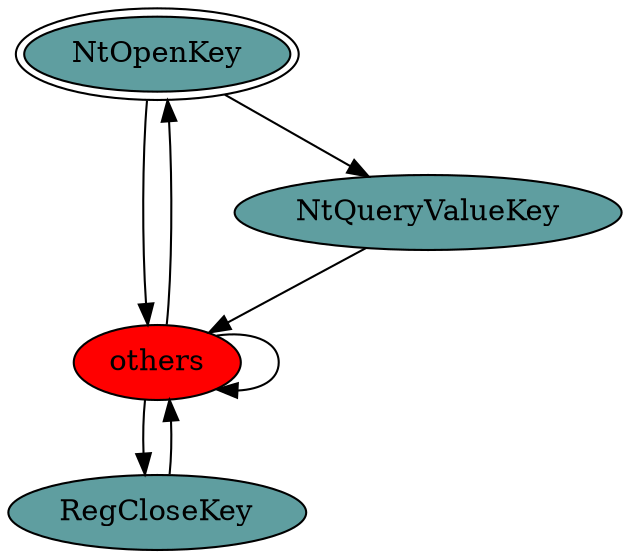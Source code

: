 digraph "./REPORTS/6726/API_PER_CATEGORY/RegOpenCurrentUser.exe_5408_Registry_API_per_Category_Transition_Matrix" {
	NtOpenKey [label=NtOpenKey fillcolor=cadetblue peripheries=2 style=filled]
	others [label=others fillcolor=red style=filled]
	NtOpenKey -> others [label=""]
	NtQueryValueKey [label=NtQueryValueKey fillcolor=cadetblue style=filled]
	NtOpenKey -> NtQueryValueKey [label=""]
	others -> NtOpenKey [label=""]
	others -> others [label=""]
	RegCloseKey [label=RegCloseKey fillcolor=cadetblue style=filled]
	others -> RegCloseKey [label=""]
	RegCloseKey -> others [label=""]
	NtQueryValueKey -> others [label=""]
}
